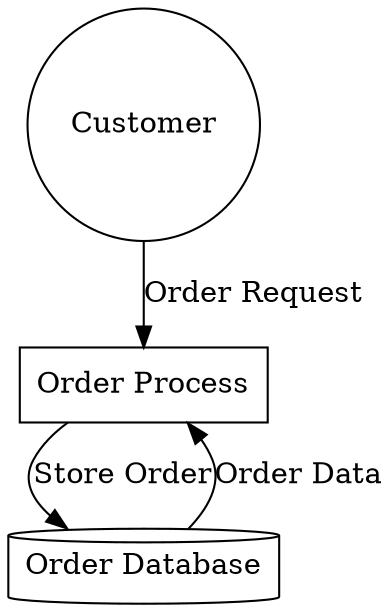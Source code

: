 digraph DFD {
	customer [label=Customer shape=circle]
	order_process [label="Order Process" shape=rectangle]
	order_db [label="Order Database" shape=cylinder]
	customer -> order_process [label="Order Request"]
	order_process -> order_db [label="Store Order"]
	order_db -> order_process [label="Order Data"]
}

